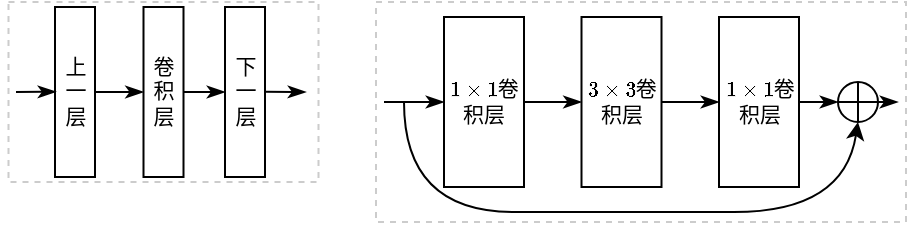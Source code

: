 <mxfile version="24.0.4" type="device">
  <diagram name="第 1 页" id="34UhgVEW0im66hXtFUMA">
    <mxGraphModel dx="691" dy="397" grid="1" gridSize="10" guides="1" tooltips="1" connect="1" arrows="1" fold="1" page="1" pageScale="1" pageWidth="827" pageHeight="1169" math="1" shadow="0">
      <root>
        <mxCell id="0" />
        <mxCell id="1" parent="0" />
        <mxCell id="EegVc3VYWXwjP0MWEAOp-22" value="" style="rounded=0;whiteSpace=wrap;html=1;fillColor=none;fontColor=#333333;strokeColor=#CCCCCC;dashed=1;fontFamily=宋体;fontSize=10.5;" parent="1" vertex="1">
          <mxGeometry x="86.25" y="80" width="155" height="90" as="geometry" />
        </mxCell>
        <mxCell id="EegVc3VYWXwjP0MWEAOp-1" value="下一层" style="rounded=0;whiteSpace=wrap;html=1;verticalAlign=middle;fontFamily=宋体;rotation=90;horizontal=0;fontSize=10.5;" parent="1" vertex="1">
          <mxGeometry x="162" y="115" width="85" height="20" as="geometry" />
        </mxCell>
        <mxCell id="EegVc3VYWXwjP0MWEAOp-2" value="卷积层" style="rounded=0;whiteSpace=wrap;html=1;verticalAlign=middle;fontFamily=宋体;rotation=90;horizontal=0;fontSize=10.5;" parent="1" vertex="1">
          <mxGeometry x="121.25" y="115" width="85" height="20" as="geometry" />
        </mxCell>
        <mxCell id="EegVc3VYWXwjP0MWEAOp-3" value="上一层" style="rounded=0;whiteSpace=wrap;html=1;verticalAlign=middle;fontFamily=宋体;rotation=90;horizontal=0;fontSize=10.5;" parent="1" vertex="1">
          <mxGeometry x="77" y="115" width="85" height="20" as="geometry" />
        </mxCell>
        <mxCell id="EegVc3VYWXwjP0MWEAOp-4" value="" style="endArrow=classicThin;html=1;rounded=0;fontFamily=宋体;endFill=1;fontSize=10.5;" parent="1" edge="1">
          <mxGeometry width="50" height="50" relative="1" as="geometry">
            <mxPoint x="90" y="125" as="sourcePoint" />
            <mxPoint x="110" y="124.86" as="targetPoint" />
          </mxGeometry>
        </mxCell>
        <mxCell id="EegVc3VYWXwjP0MWEAOp-5" value="" style="endArrow=classicThin;html=1;rounded=0;fontFamily=宋体;entryX=0.5;entryY=1;entryDx=0;entryDy=0;exitX=0.5;exitY=0;exitDx=0;exitDy=0;endFill=1;fontSize=10.5;" parent="1" source="EegVc3VYWXwjP0MWEAOp-3" target="EegVc3VYWXwjP0MWEAOp-2" edge="1">
          <mxGeometry width="50" height="50" relative="1" as="geometry">
            <mxPoint x="60" y="135" as="sourcePoint" />
            <mxPoint x="90" y="135" as="targetPoint" />
          </mxGeometry>
        </mxCell>
        <mxCell id="EegVc3VYWXwjP0MWEAOp-6" value="" style="endArrow=classicThin;html=1;rounded=0;fontFamily=宋体;entryX=0.5;entryY=1;entryDx=0;entryDy=0;exitX=0.5;exitY=0;exitDx=0;exitDy=0;endFill=1;fontSize=10.5;" parent="1" source="EegVc3VYWXwjP0MWEAOp-2" target="EegVc3VYWXwjP0MWEAOp-1" edge="1">
          <mxGeometry width="50" height="50" relative="1" as="geometry">
            <mxPoint x="120" y="135" as="sourcePoint" />
            <mxPoint x="160" y="135" as="targetPoint" />
          </mxGeometry>
        </mxCell>
        <mxCell id="EegVc3VYWXwjP0MWEAOp-7" value="" style="endArrow=classicThin;html=1;rounded=0;fontFamily=宋体;endFill=1;fontSize=10.5;" parent="1" edge="1">
          <mxGeometry width="50" height="50" relative="1" as="geometry">
            <mxPoint x="214.5" y="124.9" as="sourcePoint" />
            <mxPoint x="235" y="125.02" as="targetPoint" />
          </mxGeometry>
        </mxCell>
        <mxCell id="EegVc3VYWXwjP0MWEAOp-10" value="" style="curved=1;endArrow=classic;html=1;rounded=0;entryX=1;entryY=0.5;entryDx=0;entryDy=0;fontFamily=宋体;fontSize=10.5;" parent="1" target="EegVc3VYWXwjP0MWEAOp-18" edge="1">
          <mxGeometry width="50" height="50" relative="1" as="geometry">
            <mxPoint x="284" y="130" as="sourcePoint" />
            <mxPoint x="504" y="235" as="targetPoint" />
            <Array as="points">
              <mxPoint x="284" y="185" />
              <mxPoint x="394" y="185" />
              <mxPoint x="504" y="185" />
            </Array>
          </mxGeometry>
        </mxCell>
        <mxCell id="EegVc3VYWXwjP0MWEAOp-11" value="`1\times1`卷积层" style="rounded=0;whiteSpace=wrap;html=1;verticalAlign=middle;fontFamily=宋体;rotation=90;horizontal=0;fontSize=10.5;" parent="1" vertex="1">
          <mxGeometry x="419" y="110" width="85" height="40" as="geometry" />
        </mxCell>
        <mxCell id="EegVc3VYWXwjP0MWEAOp-12" value="`3\times3`卷积层" style="rounded=0;whiteSpace=wrap;html=1;verticalAlign=middle;fontFamily=宋体;rotation=90;horizontal=0;fontSize=10.5;" parent="1" vertex="1">
          <mxGeometry x="350.25" y="110" width="85" height="40" as="geometry" />
        </mxCell>
        <mxCell id="EegVc3VYWXwjP0MWEAOp-13" value="`1\times1`卷积层" style="rounded=0;whiteSpace=wrap;html=1;verticalAlign=middle;fontFamily=宋体;rotation=90;horizontal=0;fontSize=10.5;" parent="1" vertex="1">
          <mxGeometry x="281.5" y="110" width="85" height="40" as="geometry" />
        </mxCell>
        <mxCell id="EegVc3VYWXwjP0MWEAOp-14" value="" style="endArrow=classicThin;html=1;rounded=0;fontFamily=宋体;endFill=1;fontSize=10.5;" parent="1" edge="1">
          <mxGeometry width="50" height="50" relative="1" as="geometry">
            <mxPoint x="274" y="130" as="sourcePoint" />
            <mxPoint x="304" y="130" as="targetPoint" />
          </mxGeometry>
        </mxCell>
        <mxCell id="EegVc3VYWXwjP0MWEAOp-15" value="" style="endArrow=classicThin;html=1;rounded=0;fontFamily=宋体;entryX=0.5;entryY=1;entryDx=0;entryDy=0;exitX=0.5;exitY=0;exitDx=0;exitDy=0;endFill=1;fontSize=10.5;" parent="1" source="EegVc3VYWXwjP0MWEAOp-13" target="EegVc3VYWXwjP0MWEAOp-12" edge="1">
          <mxGeometry width="50" height="50" relative="1" as="geometry">
            <mxPoint x="264" y="140" as="sourcePoint" />
            <mxPoint x="294" y="140" as="targetPoint" />
          </mxGeometry>
        </mxCell>
        <mxCell id="EegVc3VYWXwjP0MWEAOp-16" value="" style="endArrow=classicThin;html=1;rounded=0;fontFamily=宋体;entryX=0.5;entryY=1;entryDx=0;entryDy=0;exitX=0.5;exitY=0;exitDx=0;exitDy=0;endFill=1;fontSize=10.5;" parent="1" source="EegVc3VYWXwjP0MWEAOp-12" target="EegVc3VYWXwjP0MWEAOp-11" edge="1">
          <mxGeometry width="50" height="50" relative="1" as="geometry">
            <mxPoint x="324" y="140" as="sourcePoint" />
            <mxPoint x="364" y="140" as="targetPoint" />
          </mxGeometry>
        </mxCell>
        <mxCell id="EegVc3VYWXwjP0MWEAOp-17" value="" style="endArrow=classicThin;html=1;rounded=0;fontFamily=宋体;endFill=1;exitX=0.5;exitY=0;exitDx=0;exitDy=0;fontSize=10.5;" parent="1" source="EegVc3VYWXwjP0MWEAOp-11" edge="1">
          <mxGeometry width="50" height="50" relative="1" as="geometry">
            <mxPoint x="481" y="130" as="sourcePoint" />
            <mxPoint x="501" y="130" as="targetPoint" />
          </mxGeometry>
        </mxCell>
        <mxCell id="EegVc3VYWXwjP0MWEAOp-18" value="" style="shape=orEllipse;perimeter=ellipsePerimeter;whiteSpace=wrap;html=1;backgroundOutline=1;rotation=90;fontFamily=宋体;fontSize=10.5;" parent="1" vertex="1">
          <mxGeometry x="501" y="120" width="20" height="20" as="geometry" />
        </mxCell>
        <mxCell id="EegVc3VYWXwjP0MWEAOp-19" value="" style="endArrow=classicThin;html=1;rounded=0;fontFamily=宋体;endFill=1;fontSize=10.5;" parent="1" edge="1">
          <mxGeometry width="50" height="50" relative="1" as="geometry">
            <mxPoint x="521" y="130" as="sourcePoint" />
            <mxPoint x="531" y="130" as="targetPoint" />
          </mxGeometry>
        </mxCell>
        <mxCell id="EegVc3VYWXwjP0MWEAOp-23" value="" style="rounded=0;whiteSpace=wrap;html=1;fillColor=none;fontColor=#333333;strokeColor=#CCCCCC;dashed=1;fontFamily=宋体;fontSize=10.5;" parent="1" vertex="1">
          <mxGeometry x="270" y="80" width="265" height="110" as="geometry" />
        </mxCell>
      </root>
    </mxGraphModel>
  </diagram>
</mxfile>
